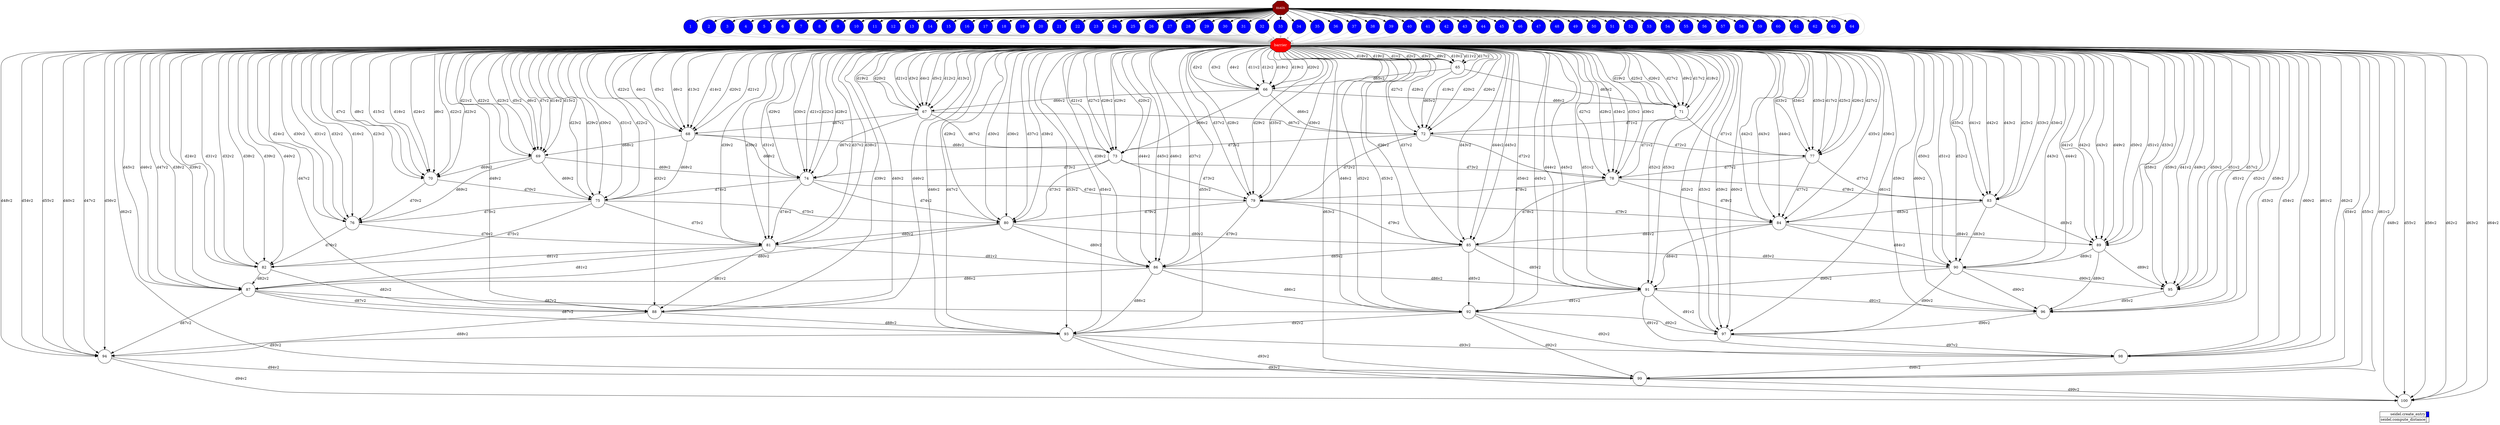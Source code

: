 digraph {
  rankdir=TB;
  labeljust="l";
  compound= true;
  subgraph dependence_graph {
    ranksep=0.20;
    node[height=0.75];

Synchro0[label="main", shape=octagon, style=filled fillcolor="#8B0000" fontcolor="#FFFFFF"];
1[shape=circle, style=filled fillcolor="#0000ff" fontcolor="#ffffff"];
Synchro0 -> 1;
2[shape=circle, style=filled fillcolor="#0000ff" fontcolor="#ffffff"];
Synchro0 -> 2;
3[shape=circle, style=filled fillcolor="#0000ff" fontcolor="#ffffff"];
Synchro0 -> 3;
4[shape=circle, style=filled fillcolor="#0000ff" fontcolor="#ffffff"];
Synchro0 -> 4;
5[shape=circle, style=filled fillcolor="#0000ff" fontcolor="#ffffff"];
Synchro0 -> 5;
6[shape=circle, style=filled fillcolor="#0000ff" fontcolor="#ffffff"];
Synchro0 -> 6;
7[shape=circle, style=filled fillcolor="#0000ff" fontcolor="#ffffff"];
Synchro0 -> 7;
8[shape=circle, style=filled fillcolor="#0000ff" fontcolor="#ffffff"];
Synchro0 -> 8;
9[shape=circle, style=filled fillcolor="#0000ff" fontcolor="#ffffff"];
Synchro0 -> 9;
10[shape=circle, style=filled fillcolor="#0000ff" fontcolor="#ffffff"];
Synchro0 -> 10;
11[shape=circle, style=filled fillcolor="#0000ff" fontcolor="#ffffff"];
Synchro0 -> 11;
12[shape=circle, style=filled fillcolor="#0000ff" fontcolor="#ffffff"];
Synchro0 -> 12;
13[shape=circle, style=filled fillcolor="#0000ff" fontcolor="#ffffff"];
Synchro0 -> 13;
14[shape=circle, style=filled fillcolor="#0000ff" fontcolor="#ffffff"];
Synchro0 -> 14;
15[shape=circle, style=filled fillcolor="#0000ff" fontcolor="#ffffff"];
Synchro0 -> 15;
16[shape=circle, style=filled fillcolor="#0000ff" fontcolor="#ffffff"];
Synchro0 -> 16;
17[shape=circle, style=filled fillcolor="#0000ff" fontcolor="#ffffff"];
Synchro0 -> 17;
18[shape=circle, style=filled fillcolor="#0000ff" fontcolor="#ffffff"];
Synchro0 -> 18;
19[shape=circle, style=filled fillcolor="#0000ff" fontcolor="#ffffff"];
Synchro0 -> 19;
20[shape=circle, style=filled fillcolor="#0000ff" fontcolor="#ffffff"];
Synchro0 -> 20;
21[shape=circle, style=filled fillcolor="#0000ff" fontcolor="#ffffff"];
Synchro0 -> 21;
22[shape=circle, style=filled fillcolor="#0000ff" fontcolor="#ffffff"];
Synchro0 -> 22;
23[shape=circle, style=filled fillcolor="#0000ff" fontcolor="#ffffff"];
Synchro0 -> 23;
24[shape=circle, style=filled fillcolor="#0000ff" fontcolor="#ffffff"];
Synchro0 -> 24;
25[shape=circle, style=filled fillcolor="#0000ff" fontcolor="#ffffff"];
Synchro0 -> 25;
26[shape=circle, style=filled fillcolor="#0000ff" fontcolor="#ffffff"];
Synchro0 -> 26;
27[shape=circle, style=filled fillcolor="#0000ff" fontcolor="#ffffff"];
Synchro0 -> 27;
28[shape=circle, style=filled fillcolor="#0000ff" fontcolor="#ffffff"];
Synchro0 -> 28;
29[shape=circle, style=filled fillcolor="#0000ff" fontcolor="#ffffff"];
Synchro0 -> 29;
30[shape=circle, style=filled fillcolor="#0000ff" fontcolor="#ffffff"];
Synchro0 -> 30;
31[shape=circle, style=filled fillcolor="#0000ff" fontcolor="#ffffff"];
Synchro0 -> 31;
32[shape=circle, style=filled fillcolor="#0000ff" fontcolor="#ffffff"];
Synchro0 -> 32;
33[shape=circle, style=filled fillcolor="#0000ff" fontcolor="#ffffff"];
Synchro0 -> 33;
34[shape=circle, style=filled fillcolor="#0000ff" fontcolor="#ffffff"];
Synchro0 -> 34;
35[shape=circle, style=filled fillcolor="#0000ff" fontcolor="#ffffff"];
Synchro0 -> 35;
36[shape=circle, style=filled fillcolor="#0000ff" fontcolor="#ffffff"];
Synchro0 -> 36;
37[shape=circle, style=filled fillcolor="#0000ff" fontcolor="#ffffff"];
Synchro0 -> 37;
38[shape=circle, style=filled fillcolor="#0000ff" fontcolor="#ffffff"];
Synchro0 -> 38;
39[shape=circle, style=filled fillcolor="#0000ff" fontcolor="#ffffff"];
Synchro0 -> 39;
40[shape=circle, style=filled fillcolor="#0000ff" fontcolor="#ffffff"];
Synchro0 -> 40;
41[shape=circle, style=filled fillcolor="#0000ff" fontcolor="#ffffff"];
Synchro0 -> 41;
42[shape=circle, style=filled fillcolor="#0000ff" fontcolor="#ffffff"];
Synchro0 -> 42;
43[shape=circle, style=filled fillcolor="#0000ff" fontcolor="#ffffff"];
Synchro0 -> 43;
44[shape=circle, style=filled fillcolor="#0000ff" fontcolor="#ffffff"];
Synchro0 -> 44;
45[shape=circle, style=filled fillcolor="#0000ff" fontcolor="#ffffff"];
Synchro0 -> 45;
46[shape=circle, style=filled fillcolor="#0000ff" fontcolor="#ffffff"];
Synchro0 -> 46;
47[shape=circle, style=filled fillcolor="#0000ff" fontcolor="#ffffff"];
Synchro0 -> 47;
48[shape=circle, style=filled fillcolor="#0000ff" fontcolor="#ffffff"];
Synchro0 -> 48;
49[shape=circle, style=filled fillcolor="#0000ff" fontcolor="#ffffff"];
Synchro0 -> 49;
50[shape=circle, style=filled fillcolor="#0000ff" fontcolor="#ffffff"];
Synchro0 -> 50;
51[shape=circle, style=filled fillcolor="#0000ff" fontcolor="#ffffff"];
Synchro0 -> 51;
52[shape=circle, style=filled fillcolor="#0000ff" fontcolor="#ffffff"];
Synchro0 -> 52;
53[shape=circle, style=filled fillcolor="#0000ff" fontcolor="#ffffff"];
Synchro0 -> 53;
54[shape=circle, style=filled fillcolor="#0000ff" fontcolor="#ffffff"];
Synchro0 -> 54;
55[shape=circle, style=filled fillcolor="#0000ff" fontcolor="#ffffff"];
Synchro0 -> 55;
56[shape=circle, style=filled fillcolor="#0000ff" fontcolor="#ffffff"];
Synchro0 -> 56;
57[shape=circle, style=filled fillcolor="#0000ff" fontcolor="#ffffff"];
Synchro0 -> 57;
58[shape=circle, style=filled fillcolor="#0000ff" fontcolor="#ffffff"];
Synchro0 -> 58;
59[shape=circle, style=filled fillcolor="#0000ff" fontcolor="#ffffff"];
Synchro0 -> 59;
60[shape=circle, style=filled fillcolor="#0000ff" fontcolor="#ffffff"];
Synchro0 -> 60;
61[shape=circle, style=filled fillcolor="#0000ff" fontcolor="#ffffff"];
Synchro0 -> 61;
62[shape=circle, style=filled fillcolor="#0000ff" fontcolor="#ffffff"];
Synchro0 -> 62;
63[shape=circle, style=filled fillcolor="#0000ff" fontcolor="#ffffff"];
Synchro0 -> 63;
64[shape=circle, style=filled fillcolor="#0000ff" fontcolor="#ffffff"];
Synchro0 -> 64;
Synchro1[label="barrier", shape=octagon, style=filled fillcolor="#ff0000" fontcolor="#FFFFFF"];
Synchro0 -> Synchro1 [color=grey];
6 -> Synchro1 [color=grey];
9 -> Synchro1 [color=grey];
1 -> Synchro1 [color=grey];
19 -> Synchro1 [color=grey];
61 -> Synchro1 [color=grey];
14 -> Synchro1 [color=grey];
24 -> Synchro1 [color=grey];
21 -> Synchro1 [color=grey];
27 -> Synchro1 [color=grey];
16 -> Synchro1 [color=grey];
34 -> Synchro1 [color=grey];
51 -> Synchro1 [color=grey];
46 -> Synchro1 [color=grey];
50 -> Synchro1 [color=grey];
26 -> Synchro1 [color=grey];
25 -> Synchro1 [color=grey];
20 -> Synchro1 [color=grey];
29 -> Synchro1 [color=grey];
38 -> Synchro1 [color=grey];
12 -> Synchro1 [color=grey];
47 -> Synchro1 [color=grey];
13 -> Synchro1 [color=grey];
64 -> Synchro1 [color=grey];
7 -> Synchro1 [color=grey];
37 -> Synchro1 [color=grey];
43 -> Synchro1 [color=grey];
31 -> Synchro1 [color=grey];
53 -> Synchro1 [color=grey];
36 -> Synchro1 [color=grey];
54 -> Synchro1 [color=grey];
48 -> Synchro1 [color=grey];
40 -> Synchro1 [color=grey];
59 -> Synchro1 [color=grey];
15 -> Synchro1 [color=grey];
62 -> Synchro1 [color=grey];
3 -> Synchro1 [color=grey];
63 -> Synchro1 [color=grey];
58 -> Synchro1 [color=grey];
4 -> Synchro1 [color=grey];
39 -> Synchro1 [color=grey];
42 -> Synchro1 [color=grey];
22 -> Synchro1 [color=grey];
10 -> Synchro1 [color=grey];
41 -> Synchro1 [color=grey];
32 -> Synchro1 [color=grey];
5 -> Synchro1 [color=grey];
45 -> Synchro1 [color=grey];
35 -> Synchro1 [color=grey];
57 -> Synchro1 [color=grey];
23 -> Synchro1 [color=grey];
28 -> Synchro1 [color=grey];
11 -> Synchro1 [color=grey];
56 -> Synchro1 [color=grey];
17 -> Synchro1 [color=grey];
49 -> Synchro1 [color=grey];
33 -> Synchro1 [color=grey];
30 -> Synchro1 [color=grey];
44 -> Synchro1 [color=grey];
52 -> Synchro1 [color=grey];
55 -> Synchro1 [color=grey];
2 -> Synchro1 [color=grey];
18 -> Synchro1 [color=grey];
8 -> Synchro1 [color=grey];
60 -> Synchro1 [color=grey];
65[shape=circle, style=filled fillcolor="#ffffff" fontcolor="#000000"];
Synchro1 -> 65 [label="d1v2"];
Synchro1 -> 65 [label="d2v2"];
Synchro1 -> 65 [label="d3v2"];
Synchro1 -> 65 [label="d9v2"];
Synchro1 -> 65 [label="d10v2"];
Synchro1 -> 65 [label="d11v2"];
Synchro1 -> 65 [label="d17v2"];
Synchro1 -> 65 [label="d18v2"];
Synchro1 -> 65 [label="d19v2"];
66[shape=circle, style=filled fillcolor="#ffffff" fontcolor="#000000"];
Synchro1 -> 66 [label="d2v2"];
Synchro1 -> 66 [label="d3v2"];
Synchro1 -> 66 [label="d4v2"];
65 -> 66 [label="d65v2"];
Synchro1 -> 66 [label="d11v2"];
Synchro1 -> 66 [label="d12v2"];
Synchro1 -> 66 [label="d18v2"];
Synchro1 -> 66 [label="d19v2"];
Synchro1 -> 66 [label="d20v2"];
67[shape=circle, style=filled fillcolor="#ffffff" fontcolor="#000000"];
Synchro1 -> 67 [label="d3v2"];
Synchro1 -> 67 [label="d4v2"];
Synchro1 -> 67 [label="d5v2"];
66 -> 67 [label="d66v2"];
Synchro1 -> 67 [label="d12v2"];
Synchro1 -> 67 [label="d13v2"];
Synchro1 -> 67 [label="d19v2"];
Synchro1 -> 67 [label="d20v2"];
Synchro1 -> 67 [label="d21v2"];
68[shape=circle, style=filled fillcolor="#ffffff" fontcolor="#000000"];
Synchro1 -> 68 [label="d4v2"];
Synchro1 -> 68 [label="d5v2"];
Synchro1 -> 68 [label="d6v2"];
67 -> 68 [label="d67v2"];
Synchro1 -> 68 [label="d13v2"];
Synchro1 -> 68 [label="d14v2"];
Synchro1 -> 68 [label="d20v2"];
Synchro1 -> 68 [label="d21v2"];
Synchro1 -> 68 [label="d22v2"];
69[shape=circle, style=filled fillcolor="#ffffff" fontcolor="#000000"];
Synchro1 -> 69 [label="d5v2"];
Synchro1 -> 69 [label="d6v2"];
Synchro1 -> 69 [label="d7v2"];
68 -> 69 [label="d68v2"];
Synchro1 -> 69 [label="d14v2"];
Synchro1 -> 69 [label="d15v2"];
Synchro1 -> 69 [label="d21v2"];
Synchro1 -> 69 [label="d22v2"];
Synchro1 -> 69 [label="d23v2"];
70[shape=circle, style=filled fillcolor="#ffffff" fontcolor="#000000"];
Synchro1 -> 70 [label="d6v2"];
Synchro1 -> 70 [label="d7v2"];
Synchro1 -> 70 [label="d8v2"];
69 -> 70 [label="d69v2"];
Synchro1 -> 70 [label="d15v2"];
Synchro1 -> 70 [label="d16v2"];
Synchro1 -> 70 [label="d22v2"];
Synchro1 -> 70 [label="d23v2"];
Synchro1 -> 70 [label="d24v2"];
71[shape=circle, style=filled fillcolor="#ffffff" fontcolor="#000000"];
Synchro1 -> 71 [label="d9v2"];
65 -> 71 [label="d65v2"];
66 -> 71 [label="d66v2"];
Synchro1 -> 71 [label="d17v2"];
Synchro1 -> 71 [label="d18v2"];
Synchro1 -> 71 [label="d19v2"];
Synchro1 -> 71 [label="d25v2"];
Synchro1 -> 71 [label="d26v2"];
Synchro1 -> 71 [label="d27v2"];
72[shape=circle, style=filled fillcolor="#ffffff" fontcolor="#000000"];
65 -> 72 [label="d65v2"];
66 -> 72 [label="d66v2"];
67 -> 72 [label="d67v2"];
71 -> 72 [label="d71v2"];
Synchro1 -> 72 [label="d19v2"];
Synchro1 -> 72 [label="d20v2"];
Synchro1 -> 72 [label="d26v2"];
Synchro1 -> 72 [label="d27v2"];
Synchro1 -> 72 [label="d28v2"];
73[shape=circle, style=filled fillcolor="#ffffff" fontcolor="#000000"];
66 -> 73 [label="d66v2"];
67 -> 73 [label="d67v2"];
68 -> 73 [label="d68v2"];
72 -> 73 [label="d72v2"];
Synchro1 -> 73 [label="d20v2"];
Synchro1 -> 73 [label="d21v2"];
Synchro1 -> 73 [label="d27v2"];
Synchro1 -> 73 [label="d28v2"];
Synchro1 -> 73 [label="d29v2"];
74[shape=circle, style=filled fillcolor="#ffffff" fontcolor="#000000"];
67 -> 74 [label="d67v2"];
68 -> 74 [label="d68v2"];
69 -> 74 [label="d69v2"];
73 -> 74 [label="d73v2"];
Synchro1 -> 74 [label="d21v2"];
Synchro1 -> 74 [label="d22v2"];
Synchro1 -> 74 [label="d28v2"];
Synchro1 -> 74 [label="d29v2"];
Synchro1 -> 74 [label="d30v2"];
75[shape=circle, style=filled fillcolor="#ffffff" fontcolor="#000000"];
68 -> 75 [label="d68v2"];
69 -> 75 [label="d69v2"];
70 -> 75 [label="d70v2"];
74 -> 75 [label="d74v2"];
Synchro1 -> 75 [label="d22v2"];
Synchro1 -> 75 [label="d23v2"];
Synchro1 -> 75 [label="d29v2"];
Synchro1 -> 75 [label="d30v2"];
Synchro1 -> 75 [label="d31v2"];
76[shape=circle, style=filled fillcolor="#ffffff" fontcolor="#000000"];
69 -> 76 [label="d69v2"];
70 -> 76 [label="d70v2"];
Synchro1 -> 76 [label="d16v2"];
75 -> 76 [label="d75v2"];
Synchro1 -> 76 [label="d23v2"];
Synchro1 -> 76 [label="d24v2"];
Synchro1 -> 76 [label="d30v2"];
Synchro1 -> 76 [label="d31v2"];
Synchro1 -> 76 [label="d32v2"];
77[shape=circle, style=filled fillcolor="#ffffff" fontcolor="#000000"];
Synchro1 -> 77 [label="d17v2"];
71 -> 77 [label="d71v2"];
72 -> 77 [label="d72v2"];
Synchro1 -> 77 [label="d25v2"];
Synchro1 -> 77 [label="d26v2"];
Synchro1 -> 77 [label="d27v2"];
Synchro1 -> 77 [label="d33v2"];
Synchro1 -> 77 [label="d34v2"];
Synchro1 -> 77 [label="d35v2"];
78[shape=circle, style=filled fillcolor="#ffffff" fontcolor="#000000"];
71 -> 78 [label="d71v2"];
72 -> 78 [label="d72v2"];
73 -> 78 [label="d73v2"];
77 -> 78 [label="d77v2"];
Synchro1 -> 78 [label="d27v2"];
Synchro1 -> 78 [label="d28v2"];
Synchro1 -> 78 [label="d34v2"];
Synchro1 -> 78 [label="d35v2"];
Synchro1 -> 78 [label="d36v2"];
79[shape=circle, style=filled fillcolor="#ffffff" fontcolor="#000000"];
72 -> 79 [label="d72v2"];
73 -> 79 [label="d73v2"];
74 -> 79 [label="d74v2"];
78 -> 79 [label="d78v2"];
Synchro1 -> 79 [label="d28v2"];
Synchro1 -> 79 [label="d29v2"];
Synchro1 -> 79 [label="d35v2"];
Synchro1 -> 79 [label="d36v2"];
Synchro1 -> 79 [label="d37v2"];
80[shape=circle, style=filled fillcolor="#ffffff" fontcolor="#000000"];
73 -> 80 [label="d73v2"];
74 -> 80 [label="d74v2"];
75 -> 80 [label="d75v2"];
79 -> 80 [label="d79v2"];
Synchro1 -> 80 [label="d29v2"];
Synchro1 -> 80 [label="d30v2"];
Synchro1 -> 80 [label="d36v2"];
Synchro1 -> 80 [label="d37v2"];
Synchro1 -> 80 [label="d38v2"];
81[shape=circle, style=filled fillcolor="#ffffff" fontcolor="#000000"];
74 -> 81 [label="d74v2"];
75 -> 81 [label="d75v2"];
76 -> 81 [label="d76v2"];
80 -> 81 [label="d80v2"];
Synchro1 -> 81 [label="d30v2"];
Synchro1 -> 81 [label="d31v2"];
Synchro1 -> 81 [label="d37v2"];
Synchro1 -> 81 [label="d38v2"];
Synchro1 -> 81 [label="d39v2"];
82[shape=circle, style=filled fillcolor="#ffffff" fontcolor="#000000"];
75 -> 82 [label="d75v2"];
76 -> 82 [label="d76v2"];
Synchro1 -> 82 [label="d24v2"];
81 -> 82 [label="d81v2"];
Synchro1 -> 82 [label="d31v2"];
Synchro1 -> 82 [label="d32v2"];
Synchro1 -> 82 [label="d38v2"];
Synchro1 -> 82 [label="d39v2"];
Synchro1 -> 82 [label="d40v2"];
83[shape=circle, style=filled fillcolor="#ffffff" fontcolor="#000000"];
Synchro1 -> 83 [label="d25v2"];
77 -> 83 [label="d77v2"];
78 -> 83 [label="d78v2"];
Synchro1 -> 83 [label="d33v2"];
Synchro1 -> 83 [label="d34v2"];
Synchro1 -> 83 [label="d35v2"];
Synchro1 -> 83 [label="d41v2"];
Synchro1 -> 83 [label="d42v2"];
Synchro1 -> 83 [label="d43v2"];
84[shape=circle, style=filled fillcolor="#ffffff" fontcolor="#000000"];
77 -> 84 [label="d77v2"];
78 -> 84 [label="d78v2"];
79 -> 84 [label="d79v2"];
83 -> 84 [label="d83v2"];
Synchro1 -> 84 [label="d35v2"];
Synchro1 -> 84 [label="d36v2"];
Synchro1 -> 84 [label="d42v2"];
Synchro1 -> 84 [label="d43v2"];
Synchro1 -> 84 [label="d44v2"];
85[shape=circle, style=filled fillcolor="#ffffff" fontcolor="#000000"];
78 -> 85 [label="d78v2"];
79 -> 85 [label="d79v2"];
80 -> 85 [label="d80v2"];
84 -> 85 [label="d84v2"];
Synchro1 -> 85 [label="d36v2"];
Synchro1 -> 85 [label="d37v2"];
Synchro1 -> 85 [label="d43v2"];
Synchro1 -> 85 [label="d44v2"];
Synchro1 -> 85 [label="d45v2"];
86[shape=circle, style=filled fillcolor="#ffffff" fontcolor="#000000"];
79 -> 86 [label="d79v2"];
80 -> 86 [label="d80v2"];
81 -> 86 [label="d81v2"];
85 -> 86 [label="d85v2"];
Synchro1 -> 86 [label="d37v2"];
Synchro1 -> 86 [label="d38v2"];
Synchro1 -> 86 [label="d44v2"];
Synchro1 -> 86 [label="d45v2"];
Synchro1 -> 86 [label="d46v2"];
87[shape=circle, style=filled fillcolor="#ffffff" fontcolor="#000000"];
80 -> 87 [label="d80v2"];
81 -> 87 [label="d81v2"];
82 -> 87 [label="d82v2"];
86 -> 87 [label="d86v2"];
Synchro1 -> 87 [label="d38v2"];
Synchro1 -> 87 [label="d39v2"];
Synchro1 -> 87 [label="d45v2"];
Synchro1 -> 87 [label="d46v2"];
Synchro1 -> 87 [label="d47v2"];
88[shape=circle, style=filled fillcolor="#ffffff" fontcolor="#000000"];
81 -> 88 [label="d81v2"];
82 -> 88 [label="d82v2"];
Synchro1 -> 88 [label="d32v2"];
87 -> 88 [label="d87v2"];
Synchro1 -> 88 [label="d39v2"];
Synchro1 -> 88 [label="d40v2"];
Synchro1 -> 88 [label="d46v2"];
Synchro1 -> 88 [label="d47v2"];
Synchro1 -> 88 [label="d48v2"];
89[shape=circle, style=filled fillcolor="#ffffff" fontcolor="#000000"];
Synchro1 -> 89 [label="d33v2"];
83 -> 89 [label="d83v2"];
84 -> 89 [label="d84v2"];
Synchro1 -> 89 [label="d41v2"];
Synchro1 -> 89 [label="d42v2"];
Synchro1 -> 89 [label="d43v2"];
Synchro1 -> 89 [label="d49v2"];
Synchro1 -> 89 [label="d50v2"];
Synchro1 -> 89 [label="d51v2"];
90[shape=circle, style=filled fillcolor="#ffffff" fontcolor="#000000"];
83 -> 90 [label="d83v2"];
84 -> 90 [label="d84v2"];
85 -> 90 [label="d85v2"];
89 -> 90 [label="d89v2"];
Synchro1 -> 90 [label="d43v2"];
Synchro1 -> 90 [label="d44v2"];
Synchro1 -> 90 [label="d50v2"];
Synchro1 -> 90 [label="d51v2"];
Synchro1 -> 90 [label="d52v2"];
91[shape=circle, style=filled fillcolor="#ffffff" fontcolor="#000000"];
84 -> 91 [label="d84v2"];
85 -> 91 [label="d85v2"];
86 -> 91 [label="d86v2"];
90 -> 91 [label="d90v2"];
Synchro1 -> 91 [label="d44v2"];
Synchro1 -> 91 [label="d45v2"];
Synchro1 -> 91 [label="d51v2"];
Synchro1 -> 91 [label="d52v2"];
Synchro1 -> 91 [label="d53v2"];
92[shape=circle, style=filled fillcolor="#ffffff" fontcolor="#000000"];
85 -> 92 [label="d85v2"];
86 -> 92 [label="d86v2"];
87 -> 92 [label="d87v2"];
91 -> 92 [label="d91v2"];
Synchro1 -> 92 [label="d45v2"];
Synchro1 -> 92 [label="d46v2"];
Synchro1 -> 92 [label="d52v2"];
Synchro1 -> 92 [label="d53v2"];
Synchro1 -> 92 [label="d54v2"];
93[shape=circle, style=filled fillcolor="#ffffff" fontcolor="#000000"];
86 -> 93 [label="d86v2"];
87 -> 93 [label="d87v2"];
88 -> 93 [label="d88v2"];
92 -> 93 [label="d92v2"];
Synchro1 -> 93 [label="d46v2"];
Synchro1 -> 93 [label="d47v2"];
Synchro1 -> 93 [label="d53v2"];
Synchro1 -> 93 [label="d54v2"];
Synchro1 -> 93 [label="d55v2"];
94[shape=circle, style=filled fillcolor="#ffffff" fontcolor="#000000"];
87 -> 94 [label="d87v2"];
88 -> 94 [label="d88v2"];
Synchro1 -> 94 [label="d40v2"];
93 -> 94 [label="d93v2"];
Synchro1 -> 94 [label="d47v2"];
Synchro1 -> 94 [label="d48v2"];
Synchro1 -> 94 [label="d54v2"];
Synchro1 -> 94 [label="d55v2"];
Synchro1 -> 94 [label="d56v2"];
95[shape=circle, style=filled fillcolor="#ffffff" fontcolor="#000000"];
Synchro1 -> 95 [label="d41v2"];
89 -> 95 [label="d89v2"];
90 -> 95 [label="d90v2"];
Synchro1 -> 95 [label="d49v2"];
Synchro1 -> 95 [label="d50v2"];
Synchro1 -> 95 [label="d51v2"];
Synchro1 -> 95 [label="d57v2"];
Synchro1 -> 95 [label="d58v2"];
Synchro1 -> 95 [label="d59v2"];
96[shape=circle, style=filled fillcolor="#ffffff" fontcolor="#000000"];
89 -> 96 [label="d89v2"];
90 -> 96 [label="d90v2"];
91 -> 96 [label="d91v2"];
95 -> 96 [label="d95v2"];
Synchro1 -> 96 [label="d51v2"];
Synchro1 -> 96 [label="d52v2"];
Synchro1 -> 96 [label="d58v2"];
Synchro1 -> 96 [label="d59v2"];
Synchro1 -> 96 [label="d60v2"];
97[shape=circle, style=filled fillcolor="#ffffff" fontcolor="#000000"];
90 -> 97 [label="d90v2"];
91 -> 97 [label="d91v2"];
92 -> 97 [label="d92v2"];
96 -> 97 [label="d96v2"];
Synchro1 -> 97 [label="d52v2"];
Synchro1 -> 97 [label="d53v2"];
Synchro1 -> 97 [label="d59v2"];
Synchro1 -> 97 [label="d60v2"];
Synchro1 -> 97 [label="d61v2"];
98[shape=circle, style=filled fillcolor="#ffffff" fontcolor="#000000"];
91 -> 98 [label="d91v2"];
92 -> 98 [label="d92v2"];
93 -> 98 [label="d93v2"];
97 -> 98 [label="d97v2"];
Synchro1 -> 98 [label="d53v2"];
Synchro1 -> 98 [label="d54v2"];
Synchro1 -> 98 [label="d60v2"];
Synchro1 -> 98 [label="d61v2"];
Synchro1 -> 98 [label="d62v2"];
99[shape=circle, style=filled fillcolor="#ffffff" fontcolor="#000000"];
92 -> 99 [label="d92v2"];
93 -> 99 [label="d93v2"];
94 -> 99 [label="d94v2"];
98 -> 99 [label="d98v2"];
Synchro1 -> 99 [label="d54v2"];
Synchro1 -> 99 [label="d55v2"];
Synchro1 -> 99 [label="d61v2"];
Synchro1 -> 99 [label="d62v2"];
Synchro1 -> 99 [label="d63v2"];
100[shape=circle, style=filled fillcolor="#ffffff" fontcolor="#000000"];
93 -> 100 [label="d93v2"];
94 -> 100 [label="d94v2"];
Synchro1 -> 100 [label="d48v2"];
99 -> 100 [label="d99v2"];
Synchro1 -> 100 [label="d55v2"];
Synchro1 -> 100 [label="d56v2"];
Synchro1 -> 100 [label="d62v2"];
Synchro1 -> 100 [label="d63v2"];
Synchro1 -> 100 [label="d64v2"];  }
  subgraph legend {
    rank=sink;
    node [shape=plaintext, height=0.75];
    ranksep=0.20;
    label = "Legend";
    key [label=<
      <table border="0" cellpadding="2" cellspacing="0" cellborder="1">
<tr>
<td align="right">seidel.create_entry</td>
<td bgcolor="#0000ff">&nbsp;</td>
</tr>
<tr>
<td align="right">seidel.compute_distance</td>
<td bgcolor="#ffffff">&nbsp;</td>
</tr>
      </table>
    >]
  }
}
